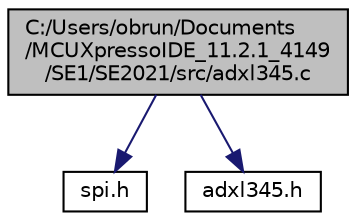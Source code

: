 digraph "C:/Users/obrun/Documents/MCUXpressoIDE_11.2.1_4149/SE1/SE2021/src/adxl345.c"
{
 // LATEX_PDF_SIZE
  edge [fontname="Helvetica",fontsize="10",labelfontname="Helvetica",labelfontsize="10"];
  node [fontname="Helvetica",fontsize="10",shape=record];
  Node1 [label="C:/Users/obrun/Documents\l/MCUXpressoIDE_11.2.1_4149\l/SE1/SE2021/src/adxl345.c",height=0.2,width=0.4,color="black", fillcolor="grey75", style="filled", fontcolor="black",tooltip=" "];
  Node1 -> Node2 [color="midnightblue",fontsize="10",style="solid",fontname="Helvetica"];
  Node2 [label="spi.h",height=0.2,width=0.4,color="black", fillcolor="white", style="filled",URL="$da/d87/spi_8h.html",tooltip="Contains the spi API."];
  Node1 -> Node3 [color="midnightblue",fontsize="10",style="solid",fontname="Helvetica"];
  Node3 [label="adxl345.h",height=0.2,width=0.4,color="black", fillcolor="white", style="filled",URL="$d4/d47/adxl345_8h.html",tooltip="Contains the adxl345 API."];
}
